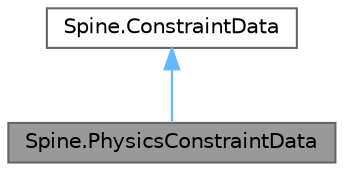 digraph "Spine.PhysicsConstraintData"
{
 // LATEX_PDF_SIZE
  bgcolor="transparent";
  edge [fontname=Helvetica,fontsize=10,labelfontname=Helvetica,labelfontsize=10];
  node [fontname=Helvetica,fontsize=10,shape=box,height=0.2,width=0.4];
  Node1 [id="Node000001",label="Spine.PhysicsConstraintData",height=0.2,width=0.4,color="gray40", fillcolor="grey60", style="filled", fontcolor="black",tooltip="Stores the setup pose for a PhysicsConstraint."];
  Node2 -> Node1 [id="edge1_Node000001_Node000002",dir="back",color="steelblue1",style="solid",tooltip=" "];
  Node2 [id="Node000002",label="Spine.ConstraintData",height=0.2,width=0.4,color="gray40", fillcolor="white", style="filled",URL="$class_spine_1_1_constraint_data.html",tooltip="The base class for all constraint datas."];
}
